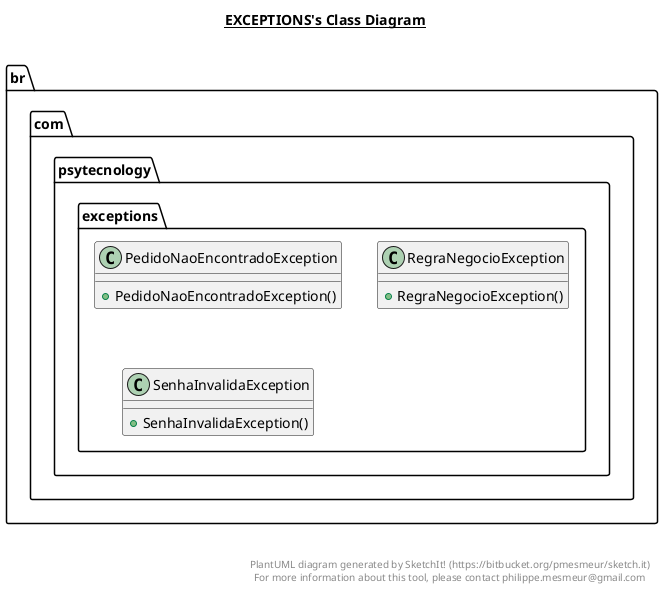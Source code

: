 @startuml

title __EXCEPTIONS's Class Diagram__\n

  namespace br.com.psytecnology {
    namespace exceptions {
      class br.com.psytecnology.exceptions.PedidoNaoEncontradoException {
          + PedidoNaoEncontradoException()
      }
    }
  }
  

  namespace br.com.psytecnology {
    namespace exceptions {
      class br.com.psytecnology.exceptions.RegraNegocioException {
          + RegraNegocioException()
      }
    }
  }
  

  namespace br.com.psytecnology {
    namespace exceptions {
      class br.com.psytecnology.exceptions.SenhaInvalidaException {
          + SenhaInvalidaException()
      }
    }
  }
  



right footer


PlantUML diagram generated by SketchIt! (https://bitbucket.org/pmesmeur/sketch.it)
For more information about this tool, please contact philippe.mesmeur@gmail.com
endfooter

@enduml
